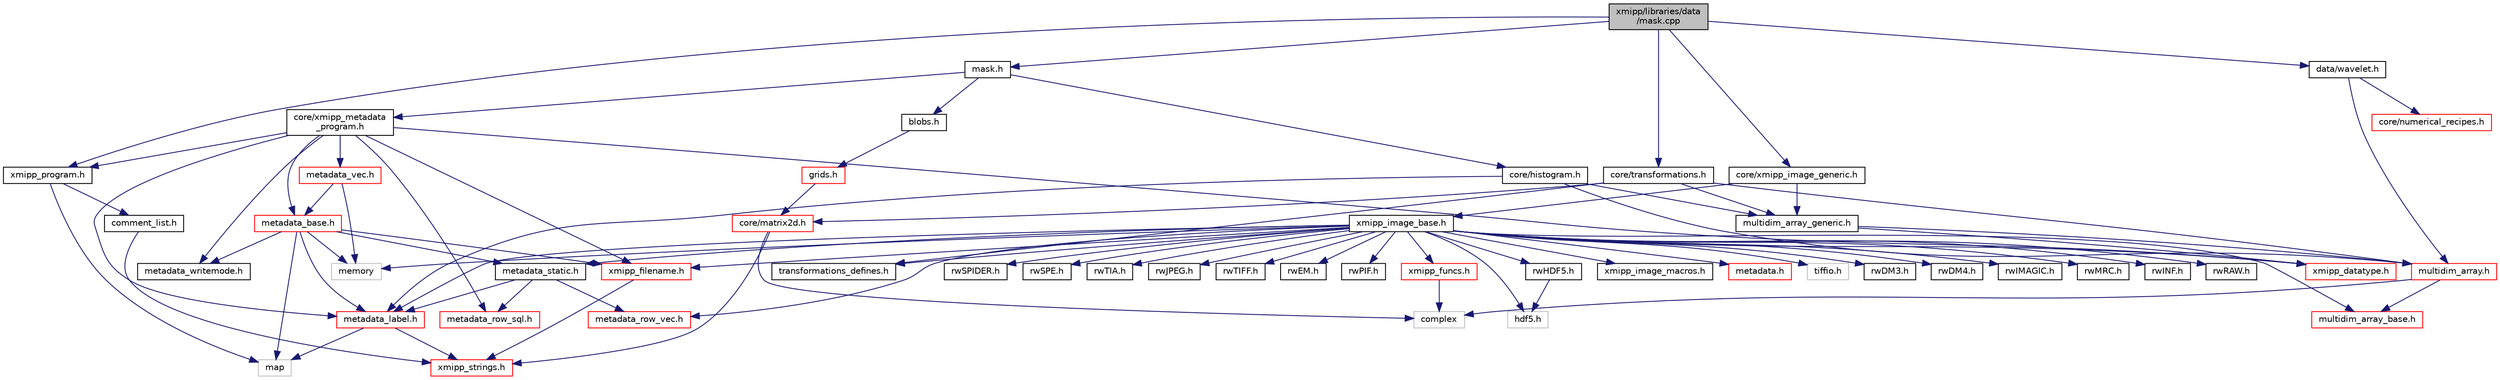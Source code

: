 digraph "xmipp/libraries/data/mask.cpp"
{
  edge [fontname="Helvetica",fontsize="10",labelfontname="Helvetica",labelfontsize="10"];
  node [fontname="Helvetica",fontsize="10",shape=record];
  Node0 [label="xmipp/libraries/data\l/mask.cpp",height=0.2,width=0.4,color="black", fillcolor="grey75", style="filled", fontcolor="black"];
  Node0 -> Node1 [color="midnightblue",fontsize="10",style="solid",fontname="Helvetica"];
  Node1 [label="mask.h",height=0.2,width=0.4,color="black", fillcolor="white", style="filled",URL="$mask_8h.html"];
  Node1 -> Node2 [color="midnightblue",fontsize="10",style="solid",fontname="Helvetica"];
  Node2 [label="blobs.h",height=0.2,width=0.4,color="black", fillcolor="white", style="filled",URL="$blobs_8h.html"];
  Node2 -> Node3 [color="midnightblue",fontsize="10",style="solid",fontname="Helvetica"];
  Node3 [label="grids.h",height=0.2,width=0.4,color="red", fillcolor="white", style="filled",URL="$grids_8h.html"];
  Node3 -> Node80 [color="midnightblue",fontsize="10",style="solid",fontname="Helvetica"];
  Node80 [label="core/matrix2d.h",height=0.2,width=0.4,color="red", fillcolor="white", style="filled",URL="$matrix2d_8h.html"];
  Node80 -> Node12 [color="midnightblue",fontsize="10",style="solid",fontname="Helvetica"];
  Node12 [label="complex",height=0.2,width=0.4,color="grey75", fillcolor="white", style="filled"];
  Node80 -> Node17 [color="midnightblue",fontsize="10",style="solid",fontname="Helvetica"];
  Node17 [label="xmipp_strings.h",height=0.2,width=0.4,color="red", fillcolor="white", style="filled",URL="$xmipp__strings_8h.html"];
  Node1 -> Node81 [color="midnightblue",fontsize="10",style="solid",fontname="Helvetica"];
  Node81 [label="core/histogram.h",height=0.2,width=0.4,color="black", fillcolor="white", style="filled",URL="$histogram_8h.html"];
  Node81 -> Node7 [color="midnightblue",fontsize="10",style="solid",fontname="Helvetica"];
  Node7 [label="multidim_array.h",height=0.2,width=0.4,color="red", fillcolor="white", style="filled",URL="$multidim__array_8h.html"];
  Node7 -> Node12 [color="midnightblue",fontsize="10",style="solid",fontname="Helvetica"];
  Node7 -> Node20 [color="midnightblue",fontsize="10",style="solid",fontname="Helvetica"];
  Node20 [label="multidim_array_base.h",height=0.2,width=0.4,color="red", fillcolor="white", style="filled",URL="$multidim__array__base_8h.html"];
  Node81 -> Node78 [color="midnightblue",fontsize="10",style="solid",fontname="Helvetica"];
  Node78 [label="multidim_array_generic.h",height=0.2,width=0.4,color="black", fillcolor="white", style="filled",URL="$multidim__array__generic_8h.html"];
  Node78 -> Node30 [color="midnightblue",fontsize="10",style="solid",fontname="Helvetica"];
  Node30 [label="xmipp_datatype.h",height=0.2,width=0.4,color="red", fillcolor="white", style="filled",URL="$xmipp__datatype_8h.html"];
  Node78 -> Node7 [color="midnightblue",fontsize="10",style="solid",fontname="Helvetica"];
  Node81 -> Node31 [color="midnightblue",fontsize="10",style="solid",fontname="Helvetica"];
  Node31 [label="metadata_label.h",height=0.2,width=0.4,color="red", fillcolor="white", style="filled",URL="$metadata__label_8h.html"];
  Node31 -> Node32 [color="midnightblue",fontsize="10",style="solid",fontname="Helvetica"];
  Node32 [label="map",height=0.2,width=0.4,color="grey75", fillcolor="white", style="filled"];
  Node31 -> Node17 [color="midnightblue",fontsize="10",style="solid",fontname="Helvetica"];
  Node1 -> Node82 [color="midnightblue",fontsize="10",style="solid",fontname="Helvetica"];
  Node82 [label="core/xmipp_metadata\l_program.h",height=0.2,width=0.4,color="black", fillcolor="white", style="filled",URL="$xmipp__metadata__program_8h.html"];
  Node82 -> Node83 [color="midnightblue",fontsize="10",style="solid",fontname="Helvetica"];
  Node83 [label="xmipp_program.h",height=0.2,width=0.4,color="black", fillcolor="white", style="filled",URL="$xmipp__program_8h.html"];
  Node83 -> Node32 [color="midnightblue",fontsize="10",style="solid",fontname="Helvetica"];
  Node83 -> Node84 [color="midnightblue",fontsize="10",style="solid",fontname="Helvetica"];
  Node84 [label="comment_list.h",height=0.2,width=0.4,color="black", fillcolor="white", style="filled",URL="$comment__list_8h.html"];
  Node84 -> Node17 [color="midnightblue",fontsize="10",style="solid",fontname="Helvetica"];
  Node82 -> Node30 [color="midnightblue",fontsize="10",style="solid",fontname="Helvetica"];
  Node82 -> Node47 [color="midnightblue",fontsize="10",style="solid",fontname="Helvetica"];
  Node47 [label="xmipp_filename.h",height=0.2,width=0.4,color="red", fillcolor="white", style="filled",URL="$xmipp__filename_8h.html"];
  Node47 -> Node17 [color="midnightblue",fontsize="10",style="solid",fontname="Helvetica"];
  Node82 -> Node31 [color="midnightblue",fontsize="10",style="solid",fontname="Helvetica"];
  Node82 -> Node38 [color="midnightblue",fontsize="10",style="solid",fontname="Helvetica"];
  Node38 [label="metadata_row_sql.h",height=0.2,width=0.4,color="red", fillcolor="white", style="filled",URL="$metadata__row__sql_8h.html"];
  Node82 -> Node50 [color="midnightblue",fontsize="10",style="solid",fontname="Helvetica"];
  Node50 [label="metadata_writemode.h",height=0.2,width=0.4,color="black", fillcolor="white", style="filled",URL="$metadata__writemode_8h.html"];
  Node82 -> Node46 [color="midnightblue",fontsize="10",style="solid",fontname="Helvetica"];
  Node46 [label="metadata_base.h",height=0.2,width=0.4,color="red", fillcolor="white", style="filled",URL="$metadata__base_8h.html"];
  Node46 -> Node32 [color="midnightblue",fontsize="10",style="solid",fontname="Helvetica"];
  Node46 -> Node28 [color="midnightblue",fontsize="10",style="solid",fontname="Helvetica"];
  Node28 [label="memory",height=0.2,width=0.4,color="grey75", fillcolor="white", style="filled"];
  Node46 -> Node47 [color="midnightblue",fontsize="10",style="solid",fontname="Helvetica"];
  Node46 -> Node31 [color="midnightblue",fontsize="10",style="solid",fontname="Helvetica"];
  Node46 -> Node50 [color="midnightblue",fontsize="10",style="solid",fontname="Helvetica"];
  Node46 -> Node37 [color="midnightblue",fontsize="10",style="solid",fontname="Helvetica"];
  Node37 [label="metadata_static.h",height=0.2,width=0.4,color="black", fillcolor="white", style="filled",URL="$metadata__static_8h.html"];
  Node37 -> Node31 [color="midnightblue",fontsize="10",style="solid",fontname="Helvetica"];
  Node37 -> Node38 [color="midnightblue",fontsize="10",style="solid",fontname="Helvetica"];
  Node37 -> Node33 [color="midnightblue",fontsize="10",style="solid",fontname="Helvetica"];
  Node33 [label="metadata_row_vec.h",height=0.2,width=0.4,color="red", fillcolor="white", style="filled",URL="$metadata__row__vec_8h.html"];
  Node82 -> Node85 [color="midnightblue",fontsize="10",style="solid",fontname="Helvetica"];
  Node85 [label="metadata_vec.h",height=0.2,width=0.4,color="red", fillcolor="white", style="filled",URL="$metadata__vec_8h.html"];
  Node85 -> Node28 [color="midnightblue",fontsize="10",style="solid",fontname="Helvetica"];
  Node85 -> Node46 [color="midnightblue",fontsize="10",style="solid",fontname="Helvetica"];
  Node0 -> Node83 [color="midnightblue",fontsize="10",style="solid",fontname="Helvetica"];
  Node0 -> Node89 [color="midnightblue",fontsize="10",style="solid",fontname="Helvetica"];
  Node89 [label="core/xmipp_image_generic.h",height=0.2,width=0.4,color="black", fillcolor="white", style="filled",URL="$xmipp__image__generic_8h.html"];
  Node89 -> Node27 [color="midnightblue",fontsize="10",style="solid",fontname="Helvetica"];
  Node27 [label="xmipp_image_base.h",height=0.2,width=0.4,color="black", fillcolor="white", style="filled",URL="$xmipp__image__base_8h.html"];
  Node27 -> Node28 [color="midnightblue",fontsize="10",style="solid",fontname="Helvetica"];
  Node27 -> Node29 [color="midnightblue",fontsize="10",style="solid",fontname="Helvetica"];
  Node29 [label="xmipp_image_macros.h",height=0.2,width=0.4,color="black", fillcolor="white", style="filled",URL="$xmipp__image__macros_8h.html"];
  Node27 -> Node30 [color="midnightblue",fontsize="10",style="solid",fontname="Helvetica"];
  Node27 -> Node31 [color="midnightblue",fontsize="10",style="solid",fontname="Helvetica"];
  Node27 -> Node33 [color="midnightblue",fontsize="10",style="solid",fontname="Helvetica"];
  Node27 -> Node37 [color="midnightblue",fontsize="10",style="solid",fontname="Helvetica"];
  Node27 -> Node39 [color="midnightblue",fontsize="10",style="solid",fontname="Helvetica"];
  Node39 [label="metadata.h",height=0.2,width=0.4,color="red", fillcolor="white", style="filled",URL="$metadata_8h.html"];
  Node27 -> Node20 [color="midnightblue",fontsize="10",style="solid",fontname="Helvetica"];
  Node27 -> Node47 [color="midnightblue",fontsize="10",style="solid",fontname="Helvetica"];
  Node27 -> Node58 [color="midnightblue",fontsize="10",style="solid",fontname="Helvetica"];
  Node58 [label="transformations_defines.h",height=0.2,width=0.4,color="black", fillcolor="white", style="filled",URL="$transformations__defines_8h.html"];
  Node27 -> Node59 [color="midnightblue",fontsize="10",style="solid",fontname="Helvetica"];
  Node59 [label="xmipp_funcs.h",height=0.2,width=0.4,color="red", fillcolor="white", style="filled",URL="$xmipp__funcs_8h.html"];
  Node59 -> Node12 [color="midnightblue",fontsize="10",style="solid",fontname="Helvetica"];
  Node27 -> Node61 [color="midnightblue",fontsize="10",style="solid",fontname="Helvetica"];
  Node61 [label="tiffio.h",height=0.2,width=0.4,color="grey75", fillcolor="white", style="filled"];
  Node27 -> Node62 [color="midnightblue",fontsize="10",style="solid",fontname="Helvetica"];
  Node62 [label="hdf5.h",height=0.2,width=0.4,color="grey75", fillcolor="white", style="filled"];
  Node27 -> Node63 [color="midnightblue",fontsize="10",style="solid",fontname="Helvetica"];
  Node63 [label="rwDM3.h",height=0.2,width=0.4,color="black", fillcolor="white", style="filled",URL="$rwDM3_8h.html"];
  Node27 -> Node64 [color="midnightblue",fontsize="10",style="solid",fontname="Helvetica"];
  Node64 [label="rwDM4.h",height=0.2,width=0.4,color="black", fillcolor="white", style="filled",URL="$rwDM4_8h.html"];
  Node27 -> Node65 [color="midnightblue",fontsize="10",style="solid",fontname="Helvetica"];
  Node65 [label="rwIMAGIC.h",height=0.2,width=0.4,color="black", fillcolor="white", style="filled",URL="$rwIMAGIC_8h.html"];
  Node27 -> Node66 [color="midnightblue",fontsize="10",style="solid",fontname="Helvetica"];
  Node66 [label="rwMRC.h",height=0.2,width=0.4,color="black", fillcolor="white", style="filled",URL="$rwMRC_8h.html"];
  Node27 -> Node67 [color="midnightblue",fontsize="10",style="solid",fontname="Helvetica"];
  Node67 [label="rwINF.h",height=0.2,width=0.4,color="black", fillcolor="white", style="filled",URL="$rwINF_8h.html"];
  Node27 -> Node68 [color="midnightblue",fontsize="10",style="solid",fontname="Helvetica"];
  Node68 [label="rwRAW.h",height=0.2,width=0.4,color="black", fillcolor="white", style="filled",URL="$rwRAW_8h.html"];
  Node27 -> Node69 [color="midnightblue",fontsize="10",style="solid",fontname="Helvetica"];
  Node69 [label="rwSPIDER.h",height=0.2,width=0.4,color="black", fillcolor="white", style="filled",URL="$rwSPIDER_8h.html"];
  Node27 -> Node70 [color="midnightblue",fontsize="10",style="solid",fontname="Helvetica"];
  Node70 [label="rwSPE.h",height=0.2,width=0.4,color="black", fillcolor="white", style="filled",URL="$rwSPE_8h.html"];
  Node27 -> Node71 [color="midnightblue",fontsize="10",style="solid",fontname="Helvetica"];
  Node71 [label="rwTIA.h",height=0.2,width=0.4,color="black", fillcolor="white", style="filled",URL="$rwTIA_8h.html"];
  Node27 -> Node72 [color="midnightblue",fontsize="10",style="solid",fontname="Helvetica"];
  Node72 [label="rwJPEG.h",height=0.2,width=0.4,color="black", fillcolor="white", style="filled",URL="$rwJPEG_8h.html"];
  Node27 -> Node73 [color="midnightblue",fontsize="10",style="solid",fontname="Helvetica"];
  Node73 [label="rwTIFF.h",height=0.2,width=0.4,color="black", fillcolor="white", style="filled",URL="$rwTIFF_8h.html"];
  Node27 -> Node74 [color="midnightblue",fontsize="10",style="solid",fontname="Helvetica"];
  Node74 [label="rwEM.h",height=0.2,width=0.4,color="black", fillcolor="white", style="filled",URL="$rwEM_8h.html"];
  Node27 -> Node75 [color="midnightblue",fontsize="10",style="solid",fontname="Helvetica"];
  Node75 [label="rwPIF.h",height=0.2,width=0.4,color="black", fillcolor="white", style="filled",URL="$rwPIF_8h.html"];
  Node27 -> Node76 [color="midnightblue",fontsize="10",style="solid",fontname="Helvetica"];
  Node76 [label="rwHDF5.h",height=0.2,width=0.4,color="black", fillcolor="white", style="filled",URL="$rwHDF5_8h.html"];
  Node76 -> Node62 [color="midnightblue",fontsize="10",style="solid",fontname="Helvetica"];
  Node89 -> Node78 [color="midnightblue",fontsize="10",style="solid",fontname="Helvetica"];
  Node0 -> Node90 [color="midnightblue",fontsize="10",style="solid",fontname="Helvetica"];
  Node90 [label="core/transformations.h",height=0.2,width=0.4,color="black", fillcolor="white", style="filled",URL="$transformations_8h.html"];
  Node90 -> Node80 [color="midnightblue",fontsize="10",style="solid",fontname="Helvetica"];
  Node90 -> Node7 [color="midnightblue",fontsize="10",style="solid",fontname="Helvetica"];
  Node90 -> Node78 [color="midnightblue",fontsize="10",style="solid",fontname="Helvetica"];
  Node90 -> Node58 [color="midnightblue",fontsize="10",style="solid",fontname="Helvetica"];
  Node0 -> Node91 [color="midnightblue",fontsize="10",style="solid",fontname="Helvetica"];
  Node91 [label="data/wavelet.h",height=0.2,width=0.4,color="black", fillcolor="white", style="filled",URL="$libraries_2data_2wavelet_8h.html"];
  Node91 -> Node7 [color="midnightblue",fontsize="10",style="solid",fontname="Helvetica"];
  Node91 -> Node92 [color="midnightblue",fontsize="10",style="solid",fontname="Helvetica"];
  Node92 [label="core/numerical_recipes.h",height=0.2,width=0.4,color="red", fillcolor="white", style="filled",URL="$numerical__recipes_8h.html"];
}
